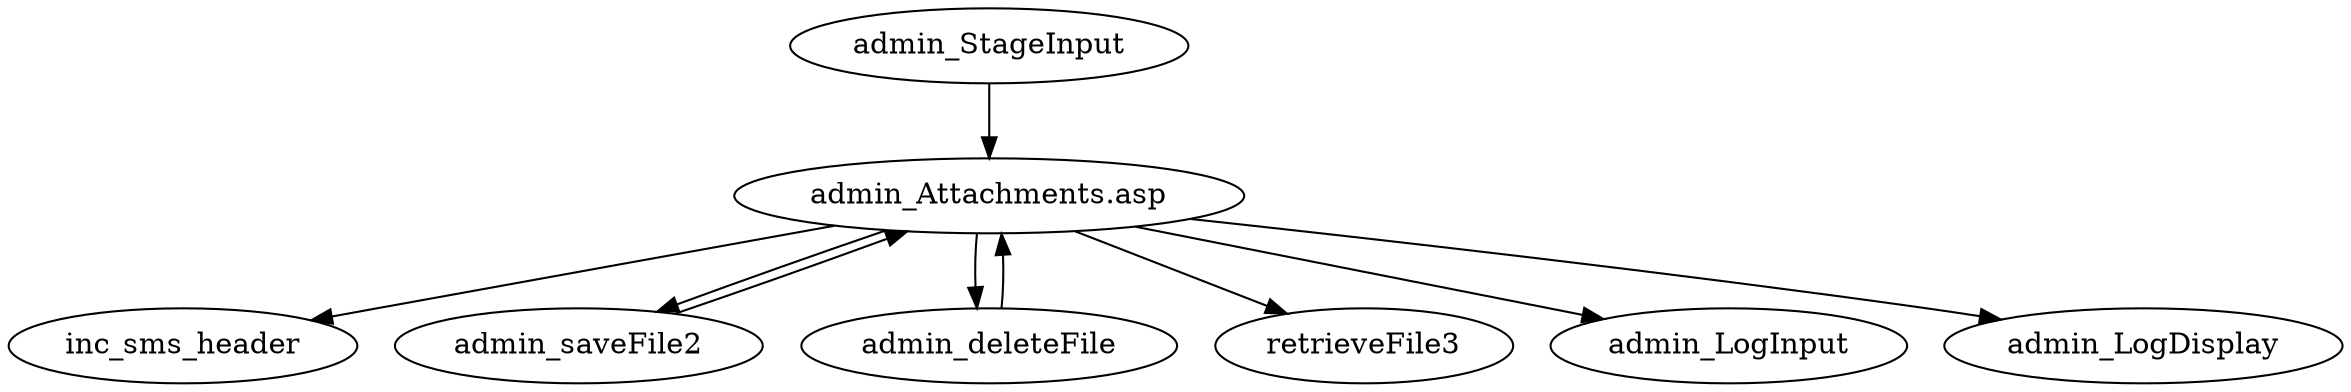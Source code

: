// vim:set syn=dot foldmethod=marker:
digraph G {
//    // {{{ labels
//    index [label="index.asp"];
//    validateLogin [label="validateLogin.asp"];
//    requestLogin [label="requestLogin.asp"];
//    do_loginRequest [label="do_loginRequest.asp"];
//    requestLogin_thanks [label="requestLogin_thanks.asp"];
//    updateProfile [label="updateProfile.asp"];
//    do_updateProfile [label="do_updateProfile.asp"];
//    changePassword [label="changePassword.asp"];
//    do_changePassword [label="do_changePassword.asp"];
//    splash [label="splash.asp"];
//    inc_sms_header [label="include/sms_header.inc"];
//    inc_sms_menu [label="include/sms_menu.inc"];
//    inc_sms_search [label="include/sms_search.inc"];
//    admin_LogDisplay [label="admin_LogDisplay.asp"];
//    divisional_LogDisplay [label="divisional_LogDisplay.asp"];
//    admin_LogReport [label="admin_LogReport.asp"];
//    divisional_LogReport [label="divisional_LogReport.asp"];
//    admin_LogInput [label="admin_LogInput.asp"];
//    divisional_LogInput [label="divisional_LogInput.asp"];
//    admin_StageInput [label="admin_StageInput.asp"];
//    admin_StageList [label="admin_StageList.asp"];
//    divisional_StageInput [label="divisional_StageInput.asp"];
//    divisional_StageList [label="divisional_StageList.asp"];
//    admin_stagevisual [label="admin_stagevisual.asp"];
//    admin_emailInfo [label="admin_emailInfo.asp"];
//    admin_Attachments [label="admin_Attachments.asp"];
//    admin_submitRiskanalysis [label="admin_submitRiskanalysis.asp"]; // NOTE: no inc_sms_header, still has banner and profile header
//    admin_deleteLogNumber [label="admin_deleteLogNumber.asp"];
//    admin_saveStageData [label="admin_saveStageData.asp"];
//    promoteStageToiSRT [label="promoteStageToiSRT.asp"];
//    admin_submitStageRiskanalysis [label="admin_submitStageRiskanalysis.asp"];
//    retrieveFile [label="retrieveFile.asp"];
//    admin_doEmail [label="admin_doEmail.asp"];
//    admin_saveFile2 [label="admin_saveFile2.asp"];
//    admin_deleteFile [label="admin_deleteFile.asp"];
//    divisional_deleteLogNumber [label="divisional_deleteLogNumber.asp"];
//    divisional_saveStageData [label="divisional_saveStageData.asp"];
//    promoteToDivisional [label="promoteToDivisional.asp"];
//    divisional_stagevisual [label="divisional_stagevisual.asp"];
//    divisional_emailInfo [label="divisional_emailInfo.asp"];
//    divisional_Attachments [label="divisional_Attachments.asp"];
//    divisional_submitRiskanalysis [label="divisional_submitRiskanalysis.asp"];
//    divisional_deleteFile [label="divisional_deleteFile.asp"];
//    divisional_saveFile2 [label="divisional_saveFile2.asp"];
//    divisional_doEmail [label="divisional_doEmail.asp"];
//    requestPromotionToSRT [label="requestPromotionToSRT.asp"];
//    promoteToiSRT [label="promoteToiSRT.asp"];
//    divisional_saveData3 [label="divisional_saveData3.asp"];
//    requestDemotionFromSRT [label="requestDemotionFromSRT.asp"];
//    demoteFromiSRT [label="demoteFromiSRT.asp"];
//    requestPromotionToDivisional [label="requestPromotionToDivisional.asp"];
//    retrieveFile3 [label="retrieveFile3.asp"];
//    doEmail [label="doEmail.asp"];
//    divisional_logPicture [label="divisional_logPicture.asp"];
//    admin_saveData3 [label="admin_saveData3.asp"];
//    divisional_submitStageRiskanalysis [label="divisional_submitStageRiskanalysis.asp"];
//    // }}}
    admin_StageInput -> admin_Attachments;
    admin_Attachments [label="admin_Attachments.asp"];
    admin_Attachments -> inc_sms_header;
    admin_Attachments -> admin_saveFile2;
    admin_Attachments -> admin_deleteFile;
    admin_Attachments -> retrieveFile3;
    admin_Attachments -> admin_LogInput;
    admin_Attachments -> admin_LogDisplay;
    admin_saveFile2 -> admin_Attachments;
    admin_deleteFile -> admin_Attachments;
}

